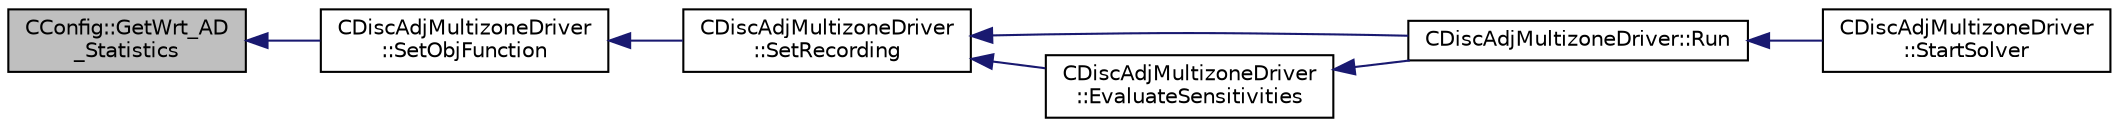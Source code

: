 digraph "CConfig::GetWrt_AD_Statistics"
{
  edge [fontname="Helvetica",fontsize="10",labelfontname="Helvetica",labelfontsize="10"];
  node [fontname="Helvetica",fontsize="10",shape=record];
  rankdir="LR";
  Node13756 [label="CConfig::GetWrt_AD\l_Statistics",height=0.2,width=0.4,color="black", fillcolor="grey75", style="filled", fontcolor="black"];
  Node13756 -> Node13757 [dir="back",color="midnightblue",fontsize="10",style="solid",fontname="Helvetica"];
  Node13757 [label="CDiscAdjMultizoneDriver\l::SetObjFunction",height=0.2,width=0.4,color="black", fillcolor="white", style="filled",URL="$class_c_disc_adj_multizone_driver.html#afda203e78a0e4cfde8c3fbb02ef3fd3e",tooltip="Set the objective function. "];
  Node13757 -> Node13758 [dir="back",color="midnightblue",fontsize="10",style="solid",fontname="Helvetica"];
  Node13758 [label="CDiscAdjMultizoneDriver\l::SetRecording",height=0.2,width=0.4,color="black", fillcolor="white", style="filled",URL="$class_c_disc_adj_multizone_driver.html#a441f8669a04147aacab7df463e1dd021",tooltip="Record one iteration of the primal problem within each zone. "];
  Node13758 -> Node13759 [dir="back",color="midnightblue",fontsize="10",style="solid",fontname="Helvetica"];
  Node13759 [label="CDiscAdjMultizoneDriver::Run",height=0.2,width=0.4,color="black", fillcolor="white", style="filled",URL="$class_c_disc_adj_multizone_driver.html#af996aecdb6d20aa4fc81c9b67295abf5",tooltip="[Overload] Run an discrete adjoint update of all solvers within multiple zones. "];
  Node13759 -> Node13760 [dir="back",color="midnightblue",fontsize="10",style="solid",fontname="Helvetica"];
  Node13760 [label="CDiscAdjMultizoneDriver\l::StartSolver",height=0.2,width=0.4,color="black", fillcolor="white", style="filled",URL="$class_c_disc_adj_multizone_driver.html#a75de0a1a482ceeed4301a384f1515092",tooltip="[Overload] Launch the computation for discrete adjoint multizone problems. "];
  Node13758 -> Node13761 [dir="back",color="midnightblue",fontsize="10",style="solid",fontname="Helvetica"];
  Node13761 [label="CDiscAdjMultizoneDriver\l::EvaluateSensitivities",height=0.2,width=0.4,color="black", fillcolor="white", style="filled",URL="$class_c_disc_adj_multizone_driver.html#ac2789097629674cfb7d4de64954024df",tooltip="Evaluate sensitivites for the current adjoint solution and output files. "];
  Node13761 -> Node13759 [dir="back",color="midnightblue",fontsize="10",style="solid",fontname="Helvetica"];
}
